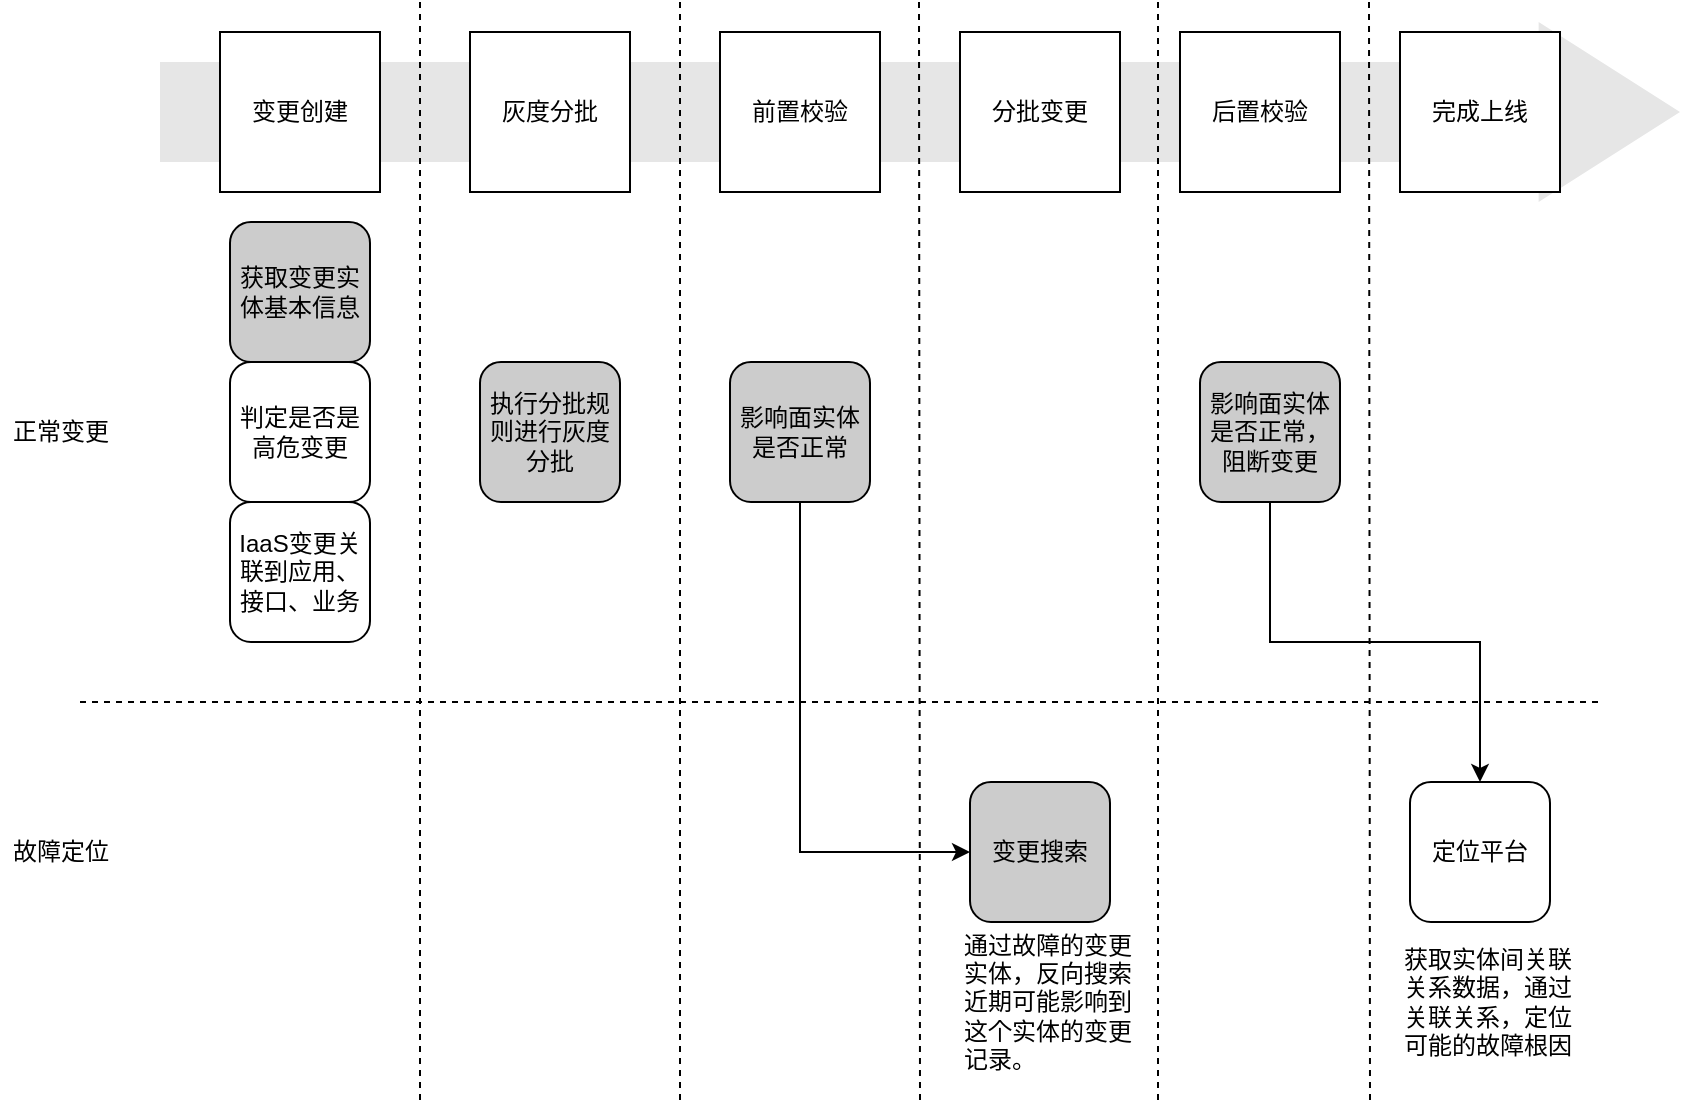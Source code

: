 <mxfile version="12.8.1" type="github">
  <diagram id="GG9u6aIBvdDvP1Iufii3" name="Page-1">
    <mxGraphModel dx="1707" dy="898" grid="1" gridSize="10" guides="1" tooltips="1" connect="1" arrows="1" fold="1" page="1" pageScale="1" pageWidth="827" pageHeight="1169" math="0" shadow="0">
      <root>
        <mxCell id="0" />
        <mxCell id="1" parent="0" />
        <mxCell id="u3EH0ZkU2Drt2a6J8c02-4" value="获取变更实体基本信息" style="rounded=1;whiteSpace=wrap;html=1;fillColor=#CCCCCC;" vertex="1" parent="1">
          <mxGeometry x="225" y="320" width="70" height="70" as="geometry" />
        </mxCell>
        <mxCell id="u3EH0ZkU2Drt2a6J8c02-12" value="" style="shape=singleArrow;whiteSpace=wrap;html=1;fillColor=#E6E6E6;arrowWidth=0.556;arrowSize=0.093;strokeColor=none;" vertex="1" parent="1">
          <mxGeometry x="190" y="220" width="760" height="90" as="geometry" />
        </mxCell>
        <mxCell id="u3EH0ZkU2Drt2a6J8c02-13" value="变更创建" style="whiteSpace=wrap;html=1;aspect=fixed;fillColor=#FFFFFF;" vertex="1" parent="1">
          <mxGeometry x="220" y="225" width="80" height="80" as="geometry" />
        </mxCell>
        <mxCell id="u3EH0ZkU2Drt2a6J8c02-14" value="灰度分批" style="whiteSpace=wrap;html=1;aspect=fixed;fillColor=#FFFFFF;" vertex="1" parent="1">
          <mxGeometry x="345" y="225" width="80" height="80" as="geometry" />
        </mxCell>
        <mxCell id="u3EH0ZkU2Drt2a6J8c02-15" value="前置校验" style="whiteSpace=wrap;html=1;aspect=fixed;fillColor=#FFFFFF;" vertex="1" parent="1">
          <mxGeometry x="470" y="225" width="80" height="80" as="geometry" />
        </mxCell>
        <mxCell id="u3EH0ZkU2Drt2a6J8c02-16" value="分批变更" style="whiteSpace=wrap;html=1;aspect=fixed;fillColor=#FFFFFF;" vertex="1" parent="1">
          <mxGeometry x="590" y="225" width="80" height="80" as="geometry" />
        </mxCell>
        <mxCell id="u3EH0ZkU2Drt2a6J8c02-17" value="后置校验" style="whiteSpace=wrap;html=1;aspect=fixed;fillColor=#FFFFFF;" vertex="1" parent="1">
          <mxGeometry x="700" y="225" width="80" height="80" as="geometry" />
        </mxCell>
        <mxCell id="u3EH0ZkU2Drt2a6J8c02-18" value="完成上线" style="whiteSpace=wrap;html=1;aspect=fixed;fillColor=#FFFFFF;" vertex="1" parent="1">
          <mxGeometry x="810" y="225" width="80" height="80" as="geometry" />
        </mxCell>
        <mxCell id="u3EH0ZkU2Drt2a6J8c02-19" value="" style="endArrow=none;dashed=1;html=1;" edge="1" parent="1">
          <mxGeometry width="50" height="50" relative="1" as="geometry">
            <mxPoint x="150" y="560" as="sourcePoint" />
            <mxPoint x="910" y="560" as="targetPoint" />
          </mxGeometry>
        </mxCell>
        <mxCell id="u3EH0ZkU2Drt2a6J8c02-21" value="" style="endArrow=none;dashed=1;html=1;" edge="1" parent="1">
          <mxGeometry width="50" height="50" relative="1" as="geometry">
            <mxPoint x="320" y="210" as="sourcePoint" />
            <mxPoint x="320" y="760" as="targetPoint" />
          </mxGeometry>
        </mxCell>
        <mxCell id="u3EH0ZkU2Drt2a6J8c02-22" value="" style="endArrow=none;dashed=1;html=1;" edge="1" parent="1">
          <mxGeometry width="50" height="50" relative="1" as="geometry">
            <mxPoint x="450" y="210" as="sourcePoint" />
            <mxPoint x="450" y="760" as="targetPoint" />
          </mxGeometry>
        </mxCell>
        <mxCell id="u3EH0ZkU2Drt2a6J8c02-23" value="" style="endArrow=none;dashed=1;html=1;" edge="1" parent="1">
          <mxGeometry width="50" height="50" relative="1" as="geometry">
            <mxPoint x="569.5" y="210" as="sourcePoint" />
            <mxPoint x="570" y="760" as="targetPoint" />
          </mxGeometry>
        </mxCell>
        <mxCell id="u3EH0ZkU2Drt2a6J8c02-24" value="" style="endArrow=none;dashed=1;html=1;" edge="1" parent="1">
          <mxGeometry width="50" height="50" relative="1" as="geometry">
            <mxPoint x="689" y="210" as="sourcePoint" />
            <mxPoint x="689" y="760" as="targetPoint" />
          </mxGeometry>
        </mxCell>
        <mxCell id="u3EH0ZkU2Drt2a6J8c02-25" value="" style="endArrow=none;dashed=1;html=1;" edge="1" parent="1">
          <mxGeometry width="50" height="50" relative="1" as="geometry">
            <mxPoint x="794.5" y="210" as="sourcePoint" />
            <mxPoint x="795" y="760" as="targetPoint" />
          </mxGeometry>
        </mxCell>
        <mxCell id="u3EH0ZkU2Drt2a6J8c02-28" value="判定是否是高危变更" style="rounded=1;whiteSpace=wrap;html=1;fillColor=none;" vertex="1" parent="1">
          <mxGeometry x="225" y="390" width="70" height="70" as="geometry" />
        </mxCell>
        <mxCell id="u3EH0ZkU2Drt2a6J8c02-29" value="IaaS变更关联到应用、接口、业务" style="rounded=1;whiteSpace=wrap;html=1;fillColor=none;" vertex="1" parent="1">
          <mxGeometry x="225" y="460" width="70" height="70" as="geometry" />
        </mxCell>
        <mxCell id="u3EH0ZkU2Drt2a6J8c02-32" value="&lt;span style=&quot;text-align: left ; white-space: nowrap&quot;&gt;执行分批规&lt;br&gt;则进行灰度&lt;br&gt;分批&lt;/span&gt;" style="rounded=1;whiteSpace=wrap;html=1;fillColor=#CCCCCC;" vertex="1" parent="1">
          <mxGeometry x="350" y="390" width="70" height="70" as="geometry" />
        </mxCell>
        <mxCell id="u3EH0ZkU2Drt2a6J8c02-40" style="edgeStyle=orthogonalEdgeStyle;rounded=0;orthogonalLoop=1;jettySize=auto;html=1;exitX=0.5;exitY=1;exitDx=0;exitDy=0;entryX=0;entryY=0.5;entryDx=0;entryDy=0;" edge="1" parent="1" source="u3EH0ZkU2Drt2a6J8c02-33" target="u3EH0ZkU2Drt2a6J8c02-35">
          <mxGeometry relative="1" as="geometry" />
        </mxCell>
        <mxCell id="u3EH0ZkU2Drt2a6J8c02-33" value="&lt;div&gt;&lt;span style=&quot;white-space: nowrap&quot;&gt;影响面实体&lt;/span&gt;&lt;/div&gt;&lt;div&gt;&lt;span style=&quot;white-space: nowrap&quot;&gt;是&lt;/span&gt;&lt;span style=&quot;white-space: nowrap&quot;&gt;否正常&lt;/span&gt;&lt;/div&gt;" style="rounded=1;whiteSpace=wrap;html=1;fillColor=#CCCCCC;align=center;" vertex="1" parent="1">
          <mxGeometry x="475" y="390" width="70" height="70" as="geometry" />
        </mxCell>
        <mxCell id="u3EH0ZkU2Drt2a6J8c02-41" style="edgeStyle=orthogonalEdgeStyle;rounded=0;orthogonalLoop=1;jettySize=auto;html=1;exitX=0.5;exitY=1;exitDx=0;exitDy=0;entryX=0.5;entryY=0;entryDx=0;entryDy=0;" edge="1" parent="1" source="u3EH0ZkU2Drt2a6J8c02-34" target="u3EH0ZkU2Drt2a6J8c02-36">
          <mxGeometry relative="1" as="geometry" />
        </mxCell>
        <mxCell id="u3EH0ZkU2Drt2a6J8c02-34" value="&lt;div&gt;&lt;span style=&quot;white-space: nowrap&quot;&gt;影响面实体&lt;/span&gt;&lt;/div&gt;&lt;div&gt;&lt;span style=&quot;white-space: nowrap&quot;&gt;是&lt;/span&gt;&lt;span style=&quot;white-space: nowrap&quot;&gt;否正常，&lt;/span&gt;&lt;/div&gt;&lt;div&gt;&lt;span style=&quot;white-space: nowrap&quot;&gt;阻断变更&lt;/span&gt;&lt;br&gt;&lt;/div&gt;" style="rounded=1;whiteSpace=wrap;html=1;fillColor=#CCCCCC;align=center;" vertex="1" parent="1">
          <mxGeometry x="710" y="390" width="70" height="70" as="geometry" />
        </mxCell>
        <mxCell id="u3EH0ZkU2Drt2a6J8c02-35" value="&lt;div&gt;&lt;span style=&quot;white-space: nowrap&quot;&gt;变更搜索&lt;/span&gt;&lt;/div&gt;" style="rounded=1;whiteSpace=wrap;html=1;fillColor=#CCCCCC;align=center;" vertex="1" parent="1">
          <mxGeometry x="595" y="600" width="70" height="70" as="geometry" />
        </mxCell>
        <mxCell id="u3EH0ZkU2Drt2a6J8c02-36" value="&lt;div&gt;&lt;span style=&quot;white-space: nowrap&quot;&gt;定位平台&lt;/span&gt;&lt;/div&gt;" style="rounded=1;whiteSpace=wrap;html=1;fillColor=none;align=center;" vertex="1" parent="1">
          <mxGeometry x="815" y="600" width="70" height="70" as="geometry" />
        </mxCell>
        <mxCell id="u3EH0ZkU2Drt2a6J8c02-37" value="&lt;div&gt;&lt;/div&gt;通过故障的变更&lt;br&gt;实体，反向搜索&lt;br&gt;近期可能影响到&lt;br&gt;这个实体的变更&lt;br&gt;记录。" style="text;html=1;align=left;verticalAlign=middle;resizable=0;points=[];autosize=1;" vertex="1" parent="1">
          <mxGeometry x="590" y="670" width="100" height="80" as="geometry" />
        </mxCell>
        <mxCell id="u3EH0ZkU2Drt2a6J8c02-38" value="获取实体间关联&lt;br&gt;关系数据，通过&lt;br&gt;关联关系，定位&lt;br&gt;可能的故障根因" style="text;html=1;align=left;verticalAlign=middle;resizable=0;points=[];autosize=1;" vertex="1" parent="1">
          <mxGeometry x="810" y="680" width="100" height="60" as="geometry" />
        </mxCell>
        <mxCell id="u3EH0ZkU2Drt2a6J8c02-39" value="正常变更" style="text;html=1;align=center;verticalAlign=middle;resizable=0;points=[];autosize=1;" vertex="1" parent="1">
          <mxGeometry x="110" y="415" width="60" height="20" as="geometry" />
        </mxCell>
        <mxCell id="u3EH0ZkU2Drt2a6J8c02-44" value="故障定位" style="text;html=1;align=center;verticalAlign=middle;resizable=0;points=[];autosize=1;" vertex="1" parent="1">
          <mxGeometry x="110" y="625" width="60" height="20" as="geometry" />
        </mxCell>
      </root>
    </mxGraphModel>
  </diagram>
</mxfile>
